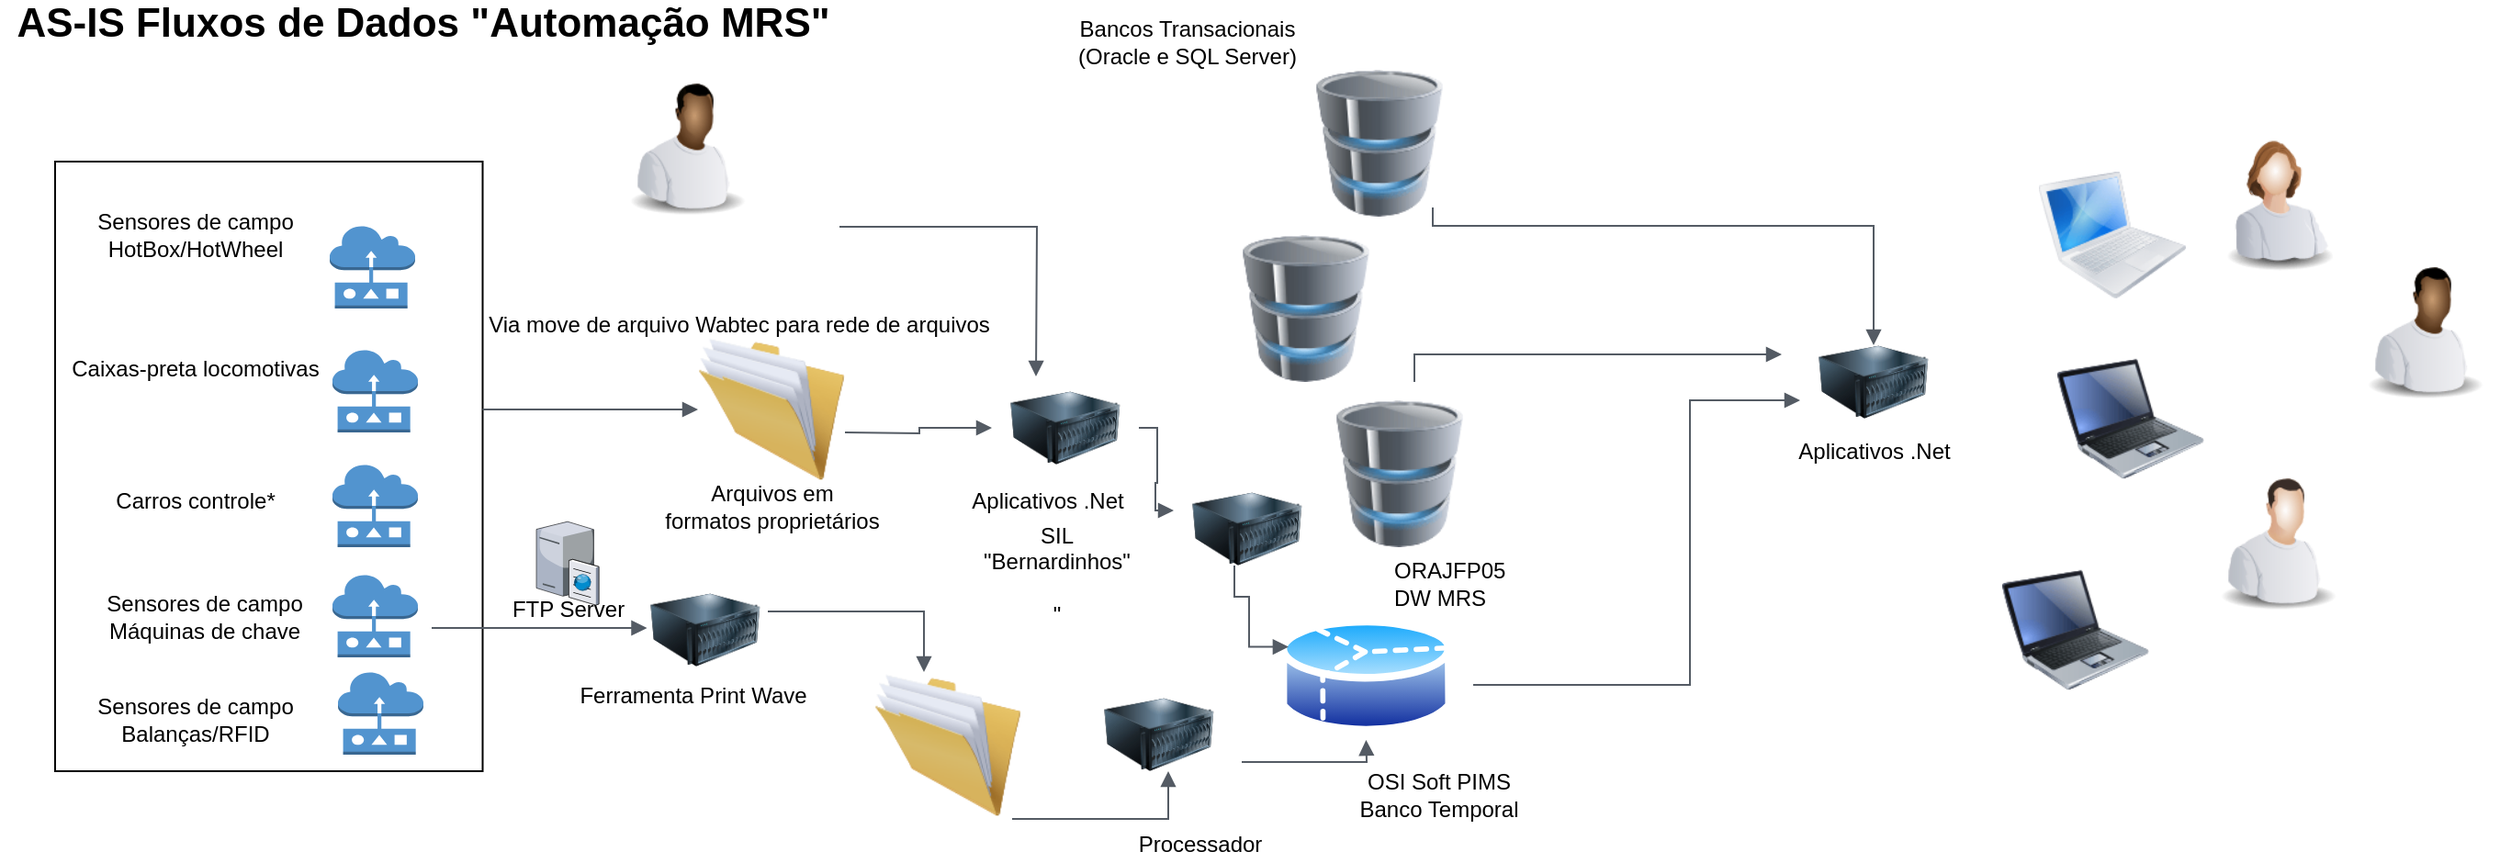 <mxfile version="13.1.1" type="github">
  <diagram id="inYkrisZdpCWvH0mylS8" name="Page-1">
    <mxGraphModel dx="1935" dy="482" grid="0" gridSize="10" guides="1" tooltips="1" connect="1" arrows="1" fold="1" page="1" pageScale="1" pageWidth="827" pageHeight="1169" math="0" shadow="0">
      <root>
        <mxCell id="0" />
        <mxCell id="1" parent="0" />
        <mxCell id="RXSV1Uk0eHtwvKKWFPpZ-33" value="" style="rounded=0;whiteSpace=wrap;html=1;align=left;" parent="1" vertex="1">
          <mxGeometry x="20" y="105" width="232.75" height="332" as="geometry" />
        </mxCell>
        <mxCell id="4Zabpoj7PgC8b4IljEoc-7" value="" style="image;html=1;labelBackgroundColor=#ffffff;image=img/lib/clip_art/computers/Database_128x128.png" parent="1" vertex="1">
          <mxGeometry x="701" y="55" width="80" height="80" as="geometry" />
        </mxCell>
        <mxCell id="4Zabpoj7PgC8b4IljEoc-8" value="" style="image;html=1;labelBackgroundColor=#ffffff;image=img/lib/clip_art/computers/Database_128x128.png" parent="1" vertex="1">
          <mxGeometry x="661" y="145" width="80" height="80" as="geometry" />
        </mxCell>
        <mxCell id="4Zabpoj7PgC8b4IljEoc-9" value="" style="image;html=1;labelBackgroundColor=#ffffff;image=img/lib/clip_art/computers/Database_128x128.png" parent="1" vertex="1">
          <mxGeometry x="712" y="235" width="80" height="80" as="geometry" />
        </mxCell>
        <mxCell id="4Zabpoj7PgC8b4IljEoc-14" value="&lt;font size=&quot;1&quot;&gt;&lt;b style=&quot;font-size: 22px&quot;&gt;AS-IS Fluxos de Dados &quot;Automação MRS&quot;&lt;/b&gt;&lt;/font&gt;" style="text;html=1;resizable=0;autosize=1;align=center;verticalAlign=middle;points=[];fillColor=none;strokeColor=none;rounded=0;" parent="1" vertex="1">
          <mxGeometry x="-10" y="20" width="460" height="20" as="geometry" />
        </mxCell>
        <mxCell id="YMRhmF-9sDAdHVnkn950-1" value="ORAJFP05&lt;br&gt;DW MRS" style="text;html=1;resizable=0;autosize=1;align=left;verticalAlign=middle;points=[];fillColor=none;strokeColor=none;rounded=0;textDirection=ltr;" parent="1" vertex="1">
          <mxGeometry x="747" y="320" width="80" height="30" as="geometry" />
        </mxCell>
        <mxCell id="YMRhmF-9sDAdHVnkn950-13" value="" style="image;html=1;labelBackgroundColor=#ffffff;image=img/lib/clip_art/computers/Server_128x128.png;align=left;" parent="1" vertex="1">
          <mxGeometry x="530" y="230" width="80" height="40" as="geometry" />
        </mxCell>
        <mxCell id="YMRhmF-9sDAdHVnkn950-29" value="" style="image;html=1;labelBackgroundColor=#ffffff;image=img/lib/clip_art/general/Full_Folder_128x128.png;align=left;" parent="1" vertex="1">
          <mxGeometry x="370" y="200" width="80" height="80" as="geometry" />
        </mxCell>
        <mxCell id="YMRhmF-9sDAdHVnkn950-58" value="Bancos Transacionais&lt;br&gt;(Oracle e SQL Server)" style="text;html=1;resizable=0;autosize=1;align=center;verticalAlign=middle;points=[];fillColor=none;strokeColor=none;rounded=0;" parent="1" vertex="1">
          <mxGeometry x="571" y="25" width="130" height="30" as="geometry" />
        </mxCell>
        <mxCell id="RXSV1Uk0eHtwvKKWFPpZ-1" value="" style="outlineConnect=0;dashed=0;verticalLabelPosition=bottom;verticalAlign=top;align=center;html=1;shape=mxgraph.aws3.sensor;fillColor=#5294CF;gradientColor=none;" parent="1" vertex="1">
          <mxGeometry x="169.5" y="140" width="46.5" height="45" as="geometry" />
        </mxCell>
        <mxCell id="RXSV1Uk0eHtwvKKWFPpZ-2" value="" style="outlineConnect=0;dashed=0;verticalLabelPosition=bottom;verticalAlign=top;align=center;html=1;shape=mxgraph.aws3.sensor;fillColor=#5294CF;gradientColor=none;" parent="1" vertex="1">
          <mxGeometry x="171" y="207.5" width="46.5" height="45" as="geometry" />
        </mxCell>
        <mxCell id="RXSV1Uk0eHtwvKKWFPpZ-3" value="" style="outlineConnect=0;dashed=0;verticalLabelPosition=bottom;verticalAlign=top;align=center;html=1;shape=mxgraph.aws3.sensor;fillColor=#5294CF;gradientColor=none;" parent="1" vertex="1">
          <mxGeometry x="171" y="270" width="46.5" height="45" as="geometry" />
        </mxCell>
        <mxCell id="RXSV1Uk0eHtwvKKWFPpZ-8" value="Sensores de campo&lt;br&gt;HotBox/HotWheel" style="text;html=1;resizable=0;autosize=1;align=center;verticalAlign=middle;points=[];fillColor=none;strokeColor=none;rounded=0;" parent="1" vertex="1">
          <mxGeometry x="36" y="130" width="120" height="30" as="geometry" />
        </mxCell>
        <mxCell id="RXSV1Uk0eHtwvKKWFPpZ-9" value="Caixas-preta locomotivas" style="text;html=1;resizable=0;autosize=1;align=center;verticalAlign=middle;points=[];fillColor=none;strokeColor=none;rounded=0;" parent="1" vertex="1">
          <mxGeometry x="21" y="207.5" width="150" height="20" as="geometry" />
        </mxCell>
        <mxCell id="RXSV1Uk0eHtwvKKWFPpZ-11" value="Carros controle*" style="text;html=1;resizable=0;autosize=1;align=center;verticalAlign=middle;points=[];fillColor=none;strokeColor=none;rounded=0;" parent="1" vertex="1">
          <mxGeometry x="46" y="280" width="100" height="20" as="geometry" />
        </mxCell>
        <mxCell id="RXSV1Uk0eHtwvKKWFPpZ-13" value="Arquivos em &lt;br&gt;formatos proprietários" style="text;html=1;resizable=0;autosize=1;align=center;verticalAlign=middle;points=[];fillColor=none;strokeColor=none;rounded=0;" parent="1" vertex="1">
          <mxGeometry x="345" y="277.5" width="130" height="30" as="geometry" />
        </mxCell>
        <mxCell id="RXSV1Uk0eHtwvKKWFPpZ-16" value="Aplicativos .Net" style="text;html=1;resizable=0;autosize=1;align=center;verticalAlign=middle;points=[];fillColor=none;strokeColor=none;rounded=0;" parent="1" vertex="1">
          <mxGeometry x="510" y="280" width="100" height="20" as="geometry" />
        </mxCell>
        <mxCell id="RXSV1Uk0eHtwvKKWFPpZ-17" value="" style="edgeStyle=orthogonalEdgeStyle;html=1;endArrow=block;elbow=vertical;startArrow=none;endFill=1;strokeColor=#545B64;rounded=0;align=left;" parent="1" target="YMRhmF-9sDAdHVnkn950-13" edge="1">
          <mxGeometry width="100" relative="1" as="geometry">
            <mxPoint x="450" y="252.5" as="sourcePoint" />
            <mxPoint x="590" y="263.5" as="targetPoint" />
            <Array as="points" />
          </mxGeometry>
        </mxCell>
        <mxCell id="RXSV1Uk0eHtwvKKWFPpZ-18" value="" style="aspect=fixed;perimeter=ellipsePerimeter;html=1;align=center;shadow=0;dashed=0;spacingTop=3;image;image=img/lib/active_directory/database_partition_3.svg;" parent="1" vertex="1">
          <mxGeometry x="686.41" y="350" width="94.59" height="70" as="geometry" />
        </mxCell>
        <mxCell id="RXSV1Uk0eHtwvKKWFPpZ-19" value="OSI Soft PIMS&lt;br&gt;Banco Temporal" style="text;html=1;resizable=0;autosize=1;align=center;verticalAlign=middle;points=[];fillColor=none;strokeColor=none;rounded=0;" parent="1" vertex="1">
          <mxGeometry x="724" y="434" width="97" height="32" as="geometry" />
        </mxCell>
        <mxCell id="RXSV1Uk0eHtwvKKWFPpZ-20" value="" style="edgeStyle=orthogonalEdgeStyle;html=1;endArrow=block;elbow=vertical;startArrow=none;endFill=1;strokeColor=#545B64;rounded=0;align=left;entryX=0;entryY=0.25;entryDx=0;entryDy=0;" parent="1" source="pSAQ2HHHKy2pS9uXJTof-12" target="RXSV1Uk0eHtwvKKWFPpZ-18" edge="1">
          <mxGeometry width="100" relative="1" as="geometry">
            <mxPoint x="530" y="382.5" as="sourcePoint" />
            <mxPoint x="610" y="380" as="targetPoint" />
            <Array as="points">
              <mxPoint x="662" y="342" />
              <mxPoint x="670" y="342" />
              <mxPoint x="670" y="370" />
            </Array>
          </mxGeometry>
        </mxCell>
        <mxCell id="RXSV1Uk0eHtwvKKWFPpZ-21" value="" style="image;html=1;labelBackgroundColor=#ffffff;image=img/lib/clip_art/computers/Server_128x128.png;align=left;" parent="1" vertex="1">
          <mxGeometry x="970" y="205" width="80" height="40" as="geometry" />
        </mxCell>
        <mxCell id="RXSV1Uk0eHtwvKKWFPpZ-22" value="Aplicativos .Net" style="text;html=1;resizable=0;autosize=1;align=center;verticalAlign=middle;points=[];fillColor=none;strokeColor=none;rounded=0;" parent="1" vertex="1">
          <mxGeometry x="960" y="252.5" width="100" height="20" as="geometry" />
        </mxCell>
        <mxCell id="RXSV1Uk0eHtwvKKWFPpZ-23" value="" style="edgeStyle=orthogonalEdgeStyle;html=1;endArrow=block;elbow=vertical;startArrow=none;endFill=1;strokeColor=#545B64;rounded=0;align=left;" parent="1" target="RXSV1Uk0eHtwvKKWFPpZ-21" edge="1">
          <mxGeometry width="100" relative="1" as="geometry">
            <mxPoint x="770" y="130" as="sourcePoint" />
            <mxPoint x="862.214" y="310.001" as="targetPoint" />
            <Array as="points">
              <mxPoint x="770" y="140" />
              <mxPoint x="1010" y="140" />
            </Array>
          </mxGeometry>
        </mxCell>
        <mxCell id="RXSV1Uk0eHtwvKKWFPpZ-25" value="" style="edgeStyle=orthogonalEdgeStyle;html=1;endArrow=block;elbow=vertical;startArrow=none;endFill=1;strokeColor=#545B64;rounded=0;align=left;entryX=0;entryY=0.75;entryDx=0;entryDy=0;" parent="1" target="RXSV1Uk0eHtwvKKWFPpZ-21" edge="1">
          <mxGeometry width="100" relative="1" as="geometry">
            <mxPoint x="792" y="390" as="sourcePoint" />
            <mxPoint x="981" y="409.63" as="targetPoint" />
            <Array as="points">
              <mxPoint x="910" y="390" />
              <mxPoint x="910" y="235" />
            </Array>
          </mxGeometry>
        </mxCell>
        <mxCell id="RXSV1Uk0eHtwvKKWFPpZ-26" value="" style="edgeStyle=orthogonalEdgeStyle;html=1;endArrow=block;elbow=vertical;startArrow=none;endFill=1;strokeColor=#545B64;rounded=0;align=left;" parent="1" edge="1">
          <mxGeometry width="100" relative="1" as="geometry">
            <mxPoint x="760" y="225" as="sourcePoint" />
            <mxPoint x="960" y="210" as="targetPoint" />
            <Array as="points">
              <mxPoint x="760" y="210" />
            </Array>
          </mxGeometry>
        </mxCell>
        <mxCell id="RXSV1Uk0eHtwvKKWFPpZ-27" value="" style="image;html=1;labelBackgroundColor=#ffffff;image=img/lib/clip_art/people/Worker_Black_128x128.png;align=left;" parent="1" vertex="1">
          <mxGeometry x="1270" y="155" width="80" height="80" as="geometry" />
        </mxCell>
        <mxCell id="RXSV1Uk0eHtwvKKWFPpZ-28" value="" style="image;html=1;labelBackgroundColor=#ffffff;image=img/lib/clip_art/people/Worker_Man_128x128.png;align=left;" parent="1" vertex="1">
          <mxGeometry x="1190" y="270" width="80" height="80" as="geometry" />
        </mxCell>
        <mxCell id="RXSV1Uk0eHtwvKKWFPpZ-29" value="" style="image;html=1;labelBackgroundColor=#ffffff;image=img/lib/clip_art/people/Worker_Woman_128x128.png;align=left;" parent="1" vertex="1">
          <mxGeometry x="1190" y="85" width="80" height="80" as="geometry" />
        </mxCell>
        <mxCell id="RXSV1Uk0eHtwvKKWFPpZ-30" value="" style="image;html=1;labelBackgroundColor=#ffffff;image=img/lib/clip_art/computers/MacBook_128x128.png;align=left;" parent="1" vertex="1">
          <mxGeometry x="1100" y="105" width="80" height="80" as="geometry" />
        </mxCell>
        <mxCell id="RXSV1Uk0eHtwvKKWFPpZ-31" value="" style="image;html=1;labelBackgroundColor=#ffffff;image=img/lib/clip_art/computers/Laptop_128x128.png;align=left;" parent="1" vertex="1">
          <mxGeometry x="1110" y="205" width="80" height="80" as="geometry" />
        </mxCell>
        <mxCell id="RXSV1Uk0eHtwvKKWFPpZ-32" value="" style="image;html=1;labelBackgroundColor=#ffffff;image=img/lib/clip_art/computers/Laptop_128x128.png;align=left;" parent="1" vertex="1">
          <mxGeometry x="1080" y="320" width="80" height="80" as="geometry" />
        </mxCell>
        <mxCell id="pSAQ2HHHKy2pS9uXJTof-1" value="" style="outlineConnect=0;dashed=0;verticalLabelPosition=bottom;verticalAlign=top;align=center;html=1;shape=mxgraph.aws3.sensor;fillColor=#5294CF;gradientColor=none;" vertex="1" parent="1">
          <mxGeometry x="171" y="330" width="46.5" height="45" as="geometry" />
        </mxCell>
        <mxCell id="pSAQ2HHHKy2pS9uXJTof-2" value="Sensores de campo&lt;br&gt;Máquinas de chave&lt;br&gt;" style="text;html=1;resizable=0;autosize=1;align=center;verticalAlign=middle;points=[];fillColor=none;strokeColor=none;rounded=0;" vertex="1" parent="1">
          <mxGeometry x="42" y="337" width="117" height="32" as="geometry" />
        </mxCell>
        <mxCell id="pSAQ2HHHKy2pS9uXJTof-3" value="" style="outlineConnect=0;dashed=0;verticalLabelPosition=bottom;verticalAlign=top;align=center;html=1;shape=mxgraph.aws3.sensor;fillColor=#5294CF;gradientColor=none;" vertex="1" parent="1">
          <mxGeometry x="174" y="383" width="46.5" height="45" as="geometry" />
        </mxCell>
        <mxCell id="pSAQ2HHHKy2pS9uXJTof-4" value="Sensores de campo&lt;br&gt;Balanças/RFID" style="text;html=1;resizable=0;autosize=1;align=center;verticalAlign=middle;points=[];fillColor=none;strokeColor=none;rounded=0;" vertex="1" parent="1">
          <mxGeometry x="37.5" y="393" width="117" height="32" as="geometry" />
        </mxCell>
        <mxCell id="pSAQ2HHHKy2pS9uXJTof-6" value="SIL &lt;br&gt;&quot;Bernardinhos&quot;&lt;br&gt;&lt;br&gt;&quot;" style="text;html=1;resizable=0;autosize=1;align=center;verticalAlign=middle;points=[];fillColor=none;strokeColor=none;rounded=0;" vertex="1" parent="1">
          <mxGeometry x="520" y="300" width="90" height="60" as="geometry" />
        </mxCell>
        <mxCell id="pSAQ2HHHKy2pS9uXJTof-7" value="" style="image;html=1;labelBackgroundColor=#ffffff;image=img/lib/clip_art/people/Worker_Black_128x128.png;align=left;" vertex="1" parent="1">
          <mxGeometry x="324" y="55" width="80" height="80" as="geometry" />
        </mxCell>
        <mxCell id="pSAQ2HHHKy2pS9uXJTof-8" value="" style="shape=image;html=1;verticalAlign=top;verticalLabelPosition=bottom;labelBackgroundColor=#ffffff;imageAspect=0;aspect=fixed;image=https://cdn1.iconfinder.com/data/icons/CrystalClear/128x128/devices/usbpendrive_unmount.png" vertex="1" parent="1">
          <mxGeometry x="398" y="116" width="49" height="49" as="geometry" />
        </mxCell>
        <mxCell id="pSAQ2HHHKy2pS9uXJTof-9" value="" style="edgeStyle=orthogonalEdgeStyle;html=1;endArrow=block;elbow=vertical;startArrow=none;endFill=1;strokeColor=#545B64;rounded=0;align=left;exitX=1;exitY=0.5;exitDx=0;exitDy=0;" edge="1" parent="1" source="pSAQ2HHHKy2pS9uXJTof-8">
          <mxGeometry width="100" relative="1" as="geometry">
            <mxPoint x="460" y="262.5" as="sourcePoint" />
            <mxPoint x="554" y="222" as="targetPoint" />
            <Array as="points" />
          </mxGeometry>
        </mxCell>
        <mxCell id="pSAQ2HHHKy2pS9uXJTof-10" value="" style="edgeStyle=orthogonalEdgeStyle;html=1;endArrow=block;elbow=vertical;startArrow=none;endFill=1;strokeColor=#545B64;rounded=0;align=left;" edge="1" parent="1" source="RXSV1Uk0eHtwvKKWFPpZ-33" target="YMRhmF-9sDAdHVnkn950-29">
          <mxGeometry width="100" relative="1" as="geometry">
            <mxPoint x="270" y="241" as="sourcePoint" />
            <mxPoint x="377" y="322.5" as="targetPoint" />
            <Array as="points">
              <mxPoint x="277" y="240" />
              <mxPoint x="277" y="240" />
            </Array>
          </mxGeometry>
        </mxCell>
        <mxCell id="pSAQ2HHHKy2pS9uXJTof-11" value="Via move de arquivo Wabtec para rede de arquivos" style="text;html=1;resizable=0;autosize=1;align=center;verticalAlign=middle;points=[];fillColor=none;strokeColor=none;rounded=0;" vertex="1" parent="1">
          <mxGeometry x="250" y="185" width="283" height="18" as="geometry" />
        </mxCell>
        <mxCell id="pSAQ2HHHKy2pS9uXJTof-12" value="" style="image;html=1;labelBackgroundColor=#ffffff;image=img/lib/clip_art/computers/Server_128x128.png;align=left;" vertex="1" parent="1">
          <mxGeometry x="629" y="285" width="80" height="40" as="geometry" />
        </mxCell>
        <mxCell id="pSAQ2HHHKy2pS9uXJTof-13" value="" style="edgeStyle=orthogonalEdgeStyle;html=1;endArrow=block;elbow=vertical;startArrow=none;endFill=1;strokeColor=#545B64;rounded=0;align=left;entryX=0;entryY=0.25;entryDx=0;entryDy=0;" edge="1" parent="1" source="YMRhmF-9sDAdHVnkn950-13" target="pSAQ2HHHKy2pS9uXJTof-12">
          <mxGeometry width="100" relative="1" as="geometry">
            <mxPoint x="610" y="250" as="sourcePoint" />
            <mxPoint x="691.214" y="369.631" as="targetPoint" />
            <Array as="points" />
          </mxGeometry>
        </mxCell>
        <mxCell id="pSAQ2HHHKy2pS9uXJTof-14" value="" style="edgeStyle=orthogonalEdgeStyle;html=1;endArrow=block;elbow=vertical;startArrow=none;endFill=1;strokeColor=#545B64;rounded=0;align=left;" edge="1" parent="1">
          <mxGeometry width="100" relative="1" as="geometry">
            <mxPoint x="225" y="359" as="sourcePoint" />
            <mxPoint x="342.25" y="359" as="targetPoint" />
            <Array as="points">
              <mxPoint x="249.25" y="359" />
              <mxPoint x="249.25" y="359" />
            </Array>
          </mxGeometry>
        </mxCell>
        <mxCell id="pSAQ2HHHKy2pS9uXJTof-15" value="" style="image;html=1;labelBackgroundColor=#ffffff;image=img/lib/clip_art/computers/Server_128x128.png;align=left;" vertex="1" parent="1">
          <mxGeometry x="334" y="340" width="80" height="40" as="geometry" />
        </mxCell>
        <mxCell id="pSAQ2HHHKy2pS9uXJTof-16" value="Ferramenta Print Wave" style="text;html=1;resizable=0;autosize=1;align=center;verticalAlign=middle;points=[];fillColor=none;strokeColor=none;rounded=0;" vertex="1" parent="1">
          <mxGeometry x="300" y="387" width="134" height="18" as="geometry" />
        </mxCell>
        <mxCell id="pSAQ2HHHKy2pS9uXJTof-17" value="" style="image;html=1;labelBackgroundColor=#ffffff;image=img/lib/clip_art/computers/Server_128x128.png;align=left;" vertex="1" parent="1">
          <mxGeometry x="581" y="397" width="80" height="40" as="geometry" />
        </mxCell>
        <mxCell id="pSAQ2HHHKy2pS9uXJTof-18" value="" style="image;html=1;labelBackgroundColor=#ffffff;image=img/lib/clip_art/general/Full_Folder_128x128.png;align=left;" vertex="1" parent="1">
          <mxGeometry x="466" y="383" width="80" height="80" as="geometry" />
        </mxCell>
        <mxCell id="pSAQ2HHHKy2pS9uXJTof-19" value="Processador" style="text;html=1;resizable=0;autosize=1;align=center;verticalAlign=middle;points=[];fillColor=none;strokeColor=none;rounded=0;" vertex="1" parent="1">
          <mxGeometry x="604" y="468" width="77" height="18" as="geometry" />
        </mxCell>
        <mxCell id="pSAQ2HHHKy2pS9uXJTof-22" value="" style="edgeStyle=orthogonalEdgeStyle;html=1;endArrow=block;elbow=vertical;startArrow=none;endFill=1;strokeColor=#545B64;rounded=0;align=left;" edge="1" parent="1" target="pSAQ2HHHKy2pS9uXJTof-18">
          <mxGeometry width="100" relative="1" as="geometry">
            <mxPoint x="408" y="350" as="sourcePoint" />
            <mxPoint x="525.25" y="350" as="targetPoint" />
            <Array as="points">
              <mxPoint x="493" y="350" />
            </Array>
          </mxGeometry>
        </mxCell>
        <mxCell id="pSAQ2HHHKy2pS9uXJTof-23" value="" style="edgeStyle=orthogonalEdgeStyle;html=1;endArrow=block;elbow=vertical;startArrow=none;endFill=1;strokeColor=#545B64;rounded=0;align=left;" edge="1" parent="1" target="pSAQ2HHHKy2pS9uXJTof-17">
          <mxGeometry width="100" relative="1" as="geometry">
            <mxPoint x="541" y="463" as="sourcePoint" />
            <mxPoint x="626" y="496" as="targetPoint" />
            <Array as="points">
              <mxPoint x="626" y="463" />
            </Array>
          </mxGeometry>
        </mxCell>
        <mxCell id="pSAQ2HHHKy2pS9uXJTof-24" value="" style="edgeStyle=orthogonalEdgeStyle;html=1;endArrow=block;elbow=vertical;startArrow=none;endFill=1;strokeColor=#545B64;rounded=0;align=left;" edge="1" parent="1" target="RXSV1Uk0eHtwvKKWFPpZ-18">
          <mxGeometry width="100" relative="1" as="geometry">
            <mxPoint x="666" y="432" as="sourcePoint" />
            <mxPoint x="783.25" y="432" as="targetPoint" />
            <Array as="points">
              <mxPoint x="734" y="432" />
            </Array>
          </mxGeometry>
        </mxCell>
        <mxCell id="pSAQ2HHHKy2pS9uXJTof-25" value="" style="verticalLabelPosition=bottom;aspect=fixed;html=1;verticalAlign=top;strokeColor=none;align=center;outlineConnect=0;shape=mxgraph.citrix.ftp_server;" vertex="1" parent="1">
          <mxGeometry x="282" y="300" width="34" height="46.45" as="geometry" />
        </mxCell>
        <mxCell id="pSAQ2HHHKy2pS9uXJTof-26" value="FTP Server" style="text;html=1;resizable=0;autosize=1;align=center;verticalAlign=middle;points=[];fillColor=none;strokeColor=none;rounded=0;" vertex="1" parent="1">
          <mxGeometry x="263.5" y="340" width="71" height="18" as="geometry" />
        </mxCell>
      </root>
    </mxGraphModel>
  </diagram>
</mxfile>
